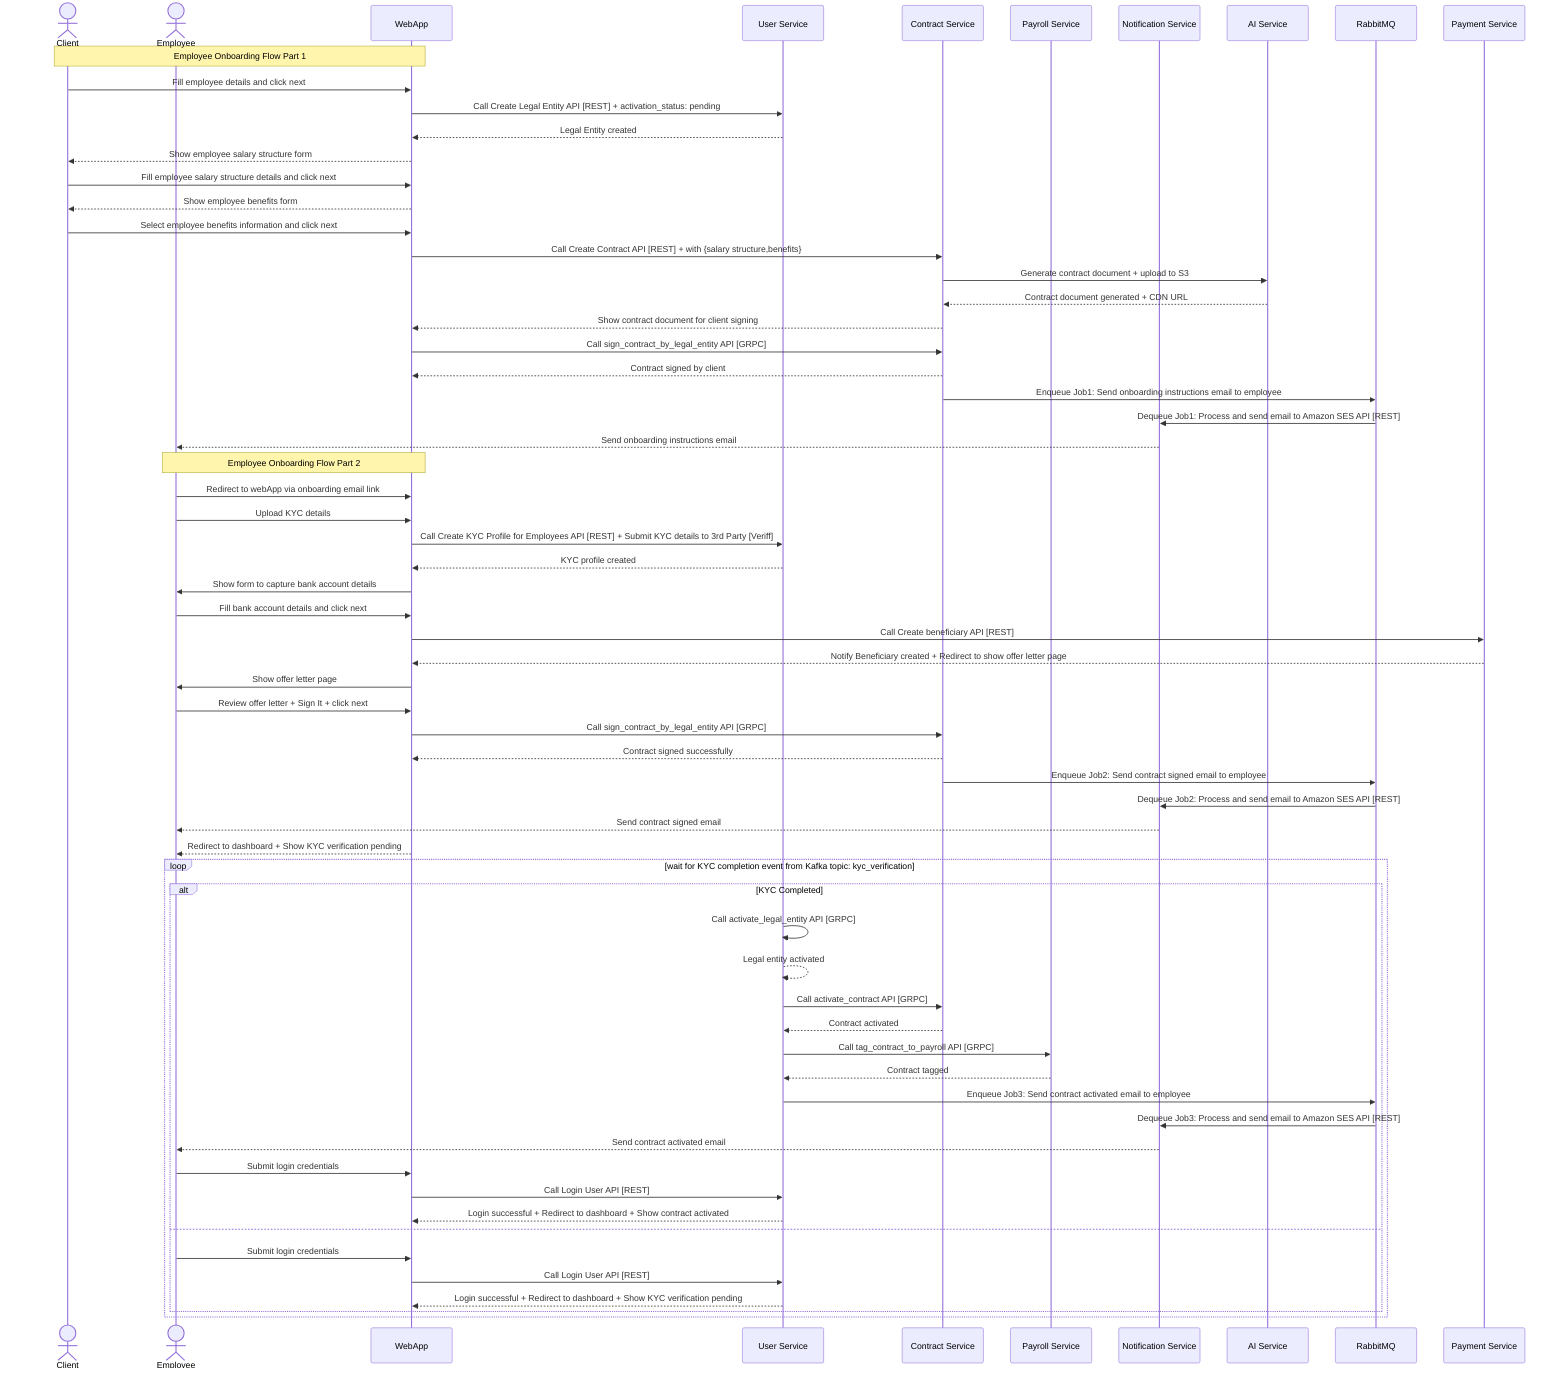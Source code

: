 sequenceDiagram
    actor Client
    actor Employee
    participant WebApp
    participant User Service
    participant Contract Service
    participant Payroll Service
    participant Notification Service
    participant AI Service
    participant RabbitMQ
    participant Payment Service

    %% Step 1: Client submits employee details
    Note over Client,WebApp: Employee Onboarding Flow Part 1
    Client->>WebApp: Fill employee details and click next
    WebApp->>User Service: Call Create Legal Entity API [REST] + activation_status: pending
    User Service-->>WebApp: Legal Entity created

    %% Step 2: On next step show employee salary structure form
    WebApp-->>Client: Show employee salary structure form
    Client->>WebApp: Fill employee salary structure details and click next

    %% Step 3: On next step show employee benefits form
    WebApp-->>Client: Show employee benefits form
    Client->>WebApp: Select employee benefits information and click next

    %% Step 4: On next step Create contract or offer letter
    WebApp->>Contract Service: Call Create Contract API [REST] + with {salary structure,benefits}
    Contract Service->>AI Service: Generate contract document + upload to S3
    AI Service-->>Contract Service: Contract document generated + CDN URL
    Contract Service-->>WebApp: Show contract document for client signing

    WebApp->>Contract Service: Call sign_contract_by_legal_entity API [GRPC]
    Contract Service-->>WebApp: Contract signed by client
    Contract Service->>RabbitMQ: Enqueue Job1: Send onboarding instructions email to employee
    RabbitMQ->>Notification Service: Dequeue Job1: Process and send email to Amazon SES API [REST]
    Notification Service-->>Employee: Send onboarding instructions email

    %% Step5: Employee upload KYC details
    Note over Employee,WebApp: Employee Onboarding Flow Part 2
    Employee->>WebApp: Redirect to webApp via onboarding email link
    Employee->>WebApp: Upload KYC details

    WebApp->>User Service: Call Create KYC Profile for Employees API [REST] + Submit KYC details to 3rd Party [Veriff]
    User Service-->>WebApp: KYC profile created

    %% Step6: Beneficiary creation for payout
    WebApp->> Employee: Show form to capture bank account details
    Employee->>WebApp: Fill bank account details and click next

    WebApp->>Payment Service: Call Create beneficiary API [REST]
    Payment Service-->>WebApp: Notify Beneficiary created + Redirect to show offer letter page

    %% Step 7: Employee review and sign offer letter
    WebApp->> Employee: Show offer letter page
    Employee->>WebApp: Review offer letter + Sign It + click next
    WebApp->>Contract Service: Call sign_contract_by_legal_entity API [GRPC]
    Contract Service-->>WebApp: Contract signed successfully
    
    Contract Service->>RabbitMQ: Enqueue Job2: Send contract signed email to employee
    RabbitMQ->>Notification Service: Dequeue Job2: Process and send email to Amazon SES API [REST]
    Notification Service-->>Employee: Send contract signed email
    WebApp-->>Employee: Redirect to dashboard + Show KYC verification pending

    %% Step 8: Employee contact is not active till KYC completed
    loop wait for KYC completion event from Kafka topic: kyc_verification
        alt KYC Completed
            User Service->>User Service: Call activate_legal_entity API [GRPC]
            User Service-->>User Service: Legal entity activated

            User Service->>Contract Service: Call activate_contract API [GRPC]
            Contract Service-->>User Service: Contract activated

            User Service->>Payroll Service: Call tag_contract_to_payroll API [GRPC]
            Payroll Service-->>User Service: Contract tagged

            User Service->>RabbitMQ: Enqueue Job3: Send contract activated email to employee
            RabbitMQ->>Notification Service: Dequeue Job3: Process and send email to Amazon SES API [REST]
            Notification Service-->>Employee: Send contract activated email
            
            Employee->>WebApp: Submit login credentials
            WebApp->>User Service: Call Login User API [REST]
            User Service-->>WebApp: Login successful + Redirect to dashboard + Show contract activated
        else
            Employee->>WebApp: Submit login credentials
            WebApp->>User Service: Call Login User API [REST]
            User Service-->>WebApp: Login successful + Redirect to dashboard + Show KYC verification pending
        end
    end